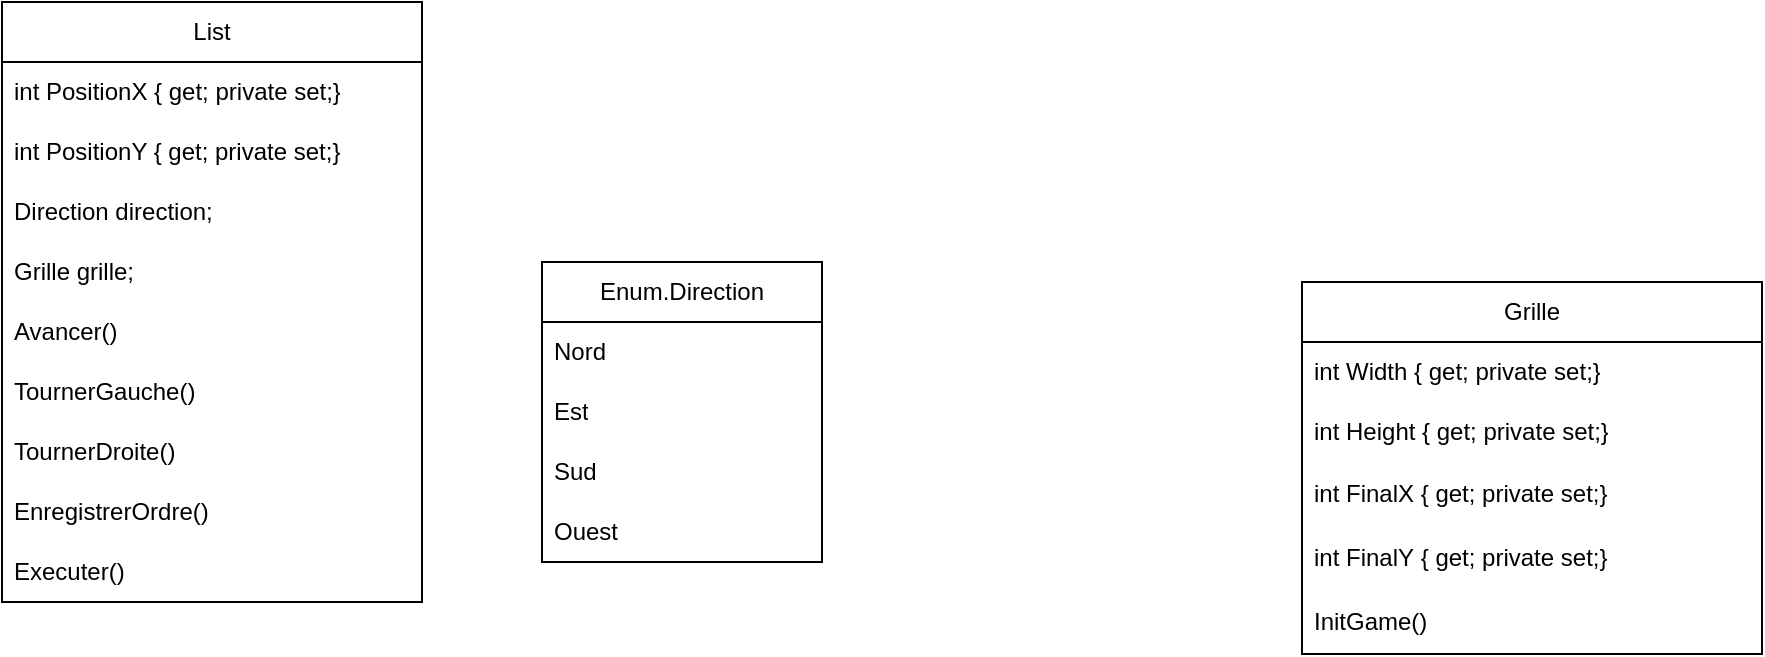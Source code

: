 <mxfile version="22.1.5" type="github">
  <diagram name="Page-1" id="VhgcgTBq95Pmw-9vcF3V">
    <mxGraphModel dx="1140" dy="638" grid="1" gridSize="10" guides="1" tooltips="1" connect="1" arrows="1" fold="1" page="1" pageScale="1" pageWidth="3300" pageHeight="4681" math="0" shadow="0">
      <root>
        <mxCell id="0" />
        <mxCell id="1" parent="0" />
        <mxCell id="qqzEdZoCKTwrQgAhdA4L-1" value="Grille" style="swimlane;fontStyle=0;childLayout=stackLayout;horizontal=1;startSize=30;horizontalStack=0;resizeParent=1;resizeParentMax=0;resizeLast=0;collapsible=1;marginBottom=0;whiteSpace=wrap;html=1;" vertex="1" parent="1">
          <mxGeometry x="890" y="280" width="230" height="186" as="geometry" />
        </mxCell>
        <mxCell id="qqzEdZoCKTwrQgAhdA4L-2" value="int Width { get; private set;}" style="text;strokeColor=none;fillColor=none;align=left;verticalAlign=middle;spacingLeft=4;spacingRight=4;overflow=hidden;points=[[0,0.5],[1,0.5]];portConstraint=eastwest;rotatable=0;whiteSpace=wrap;html=1;" vertex="1" parent="qqzEdZoCKTwrQgAhdA4L-1">
          <mxGeometry y="30" width="230" height="30" as="geometry" />
        </mxCell>
        <mxCell id="qqzEdZoCKTwrQgAhdA4L-3" value="int&amp;nbsp;Height { get; private set;}" style="text;strokeColor=none;fillColor=none;align=left;verticalAlign=middle;spacingLeft=4;spacingRight=4;overflow=hidden;points=[[0,0.5],[1,0.5]];portConstraint=eastwest;rotatable=0;whiteSpace=wrap;html=1;" vertex="1" parent="qqzEdZoCKTwrQgAhdA4L-1">
          <mxGeometry y="60" width="230" height="30" as="geometry" />
        </mxCell>
        <mxCell id="qqzEdZoCKTwrQgAhdA4L-4" value="int&amp;nbsp;FinalX { get; private set;}" style="text;strokeColor=none;fillColor=none;align=left;verticalAlign=middle;spacingLeft=4;spacingRight=4;overflow=hidden;points=[[0,0.5],[1,0.5]];portConstraint=eastwest;rotatable=0;whiteSpace=wrap;html=1;" vertex="1" parent="qqzEdZoCKTwrQgAhdA4L-1">
          <mxGeometry y="90" width="230" height="32" as="geometry" />
        </mxCell>
        <mxCell id="qqzEdZoCKTwrQgAhdA4L-6" value="int FinalY&amp;nbsp;{ get; private set;}" style="text;strokeColor=none;fillColor=none;align=left;verticalAlign=middle;spacingLeft=4;spacingRight=4;overflow=hidden;points=[[0,0.5],[1,0.5]];portConstraint=eastwest;rotatable=0;whiteSpace=wrap;html=1;" vertex="1" parent="qqzEdZoCKTwrQgAhdA4L-1">
          <mxGeometry y="122" width="230" height="32" as="geometry" />
        </mxCell>
        <mxCell id="qqzEdZoCKTwrQgAhdA4L-7" value="InitGame()" style="text;strokeColor=none;fillColor=none;align=left;verticalAlign=middle;spacingLeft=4;spacingRight=4;overflow=hidden;points=[[0,0.5],[1,0.5]];portConstraint=eastwest;rotatable=0;whiteSpace=wrap;html=1;" vertex="1" parent="qqzEdZoCKTwrQgAhdA4L-1">
          <mxGeometry y="154" width="230" height="32" as="geometry" />
        </mxCell>
        <mxCell id="qqzEdZoCKTwrQgAhdA4L-9" value="List" style="swimlane;fontStyle=0;childLayout=stackLayout;horizontal=1;startSize=30;horizontalStack=0;resizeParent=1;resizeParentMax=0;resizeLast=0;collapsible=1;marginBottom=0;whiteSpace=wrap;html=1;" vertex="1" parent="1">
          <mxGeometry x="240" y="140" width="210" height="300" as="geometry" />
        </mxCell>
        <mxCell id="qqzEdZoCKTwrQgAhdA4L-10" value="int PositionX { get; private set;}" style="text;strokeColor=none;fillColor=none;align=left;verticalAlign=middle;spacingLeft=4;spacingRight=4;overflow=hidden;points=[[0,0.5],[1,0.5]];portConstraint=eastwest;rotatable=0;whiteSpace=wrap;html=1;" vertex="1" parent="qqzEdZoCKTwrQgAhdA4L-9">
          <mxGeometry y="30" width="210" height="30" as="geometry" />
        </mxCell>
        <mxCell id="qqzEdZoCKTwrQgAhdA4L-11" value="int PositionY { get; private set;}" style="text;strokeColor=none;fillColor=none;align=left;verticalAlign=middle;spacingLeft=4;spacingRight=4;overflow=hidden;points=[[0,0.5],[1,0.5]];portConstraint=eastwest;rotatable=0;whiteSpace=wrap;html=1;" vertex="1" parent="qqzEdZoCKTwrQgAhdA4L-9">
          <mxGeometry y="60" width="210" height="30" as="geometry" />
        </mxCell>
        <mxCell id="qqzEdZoCKTwrQgAhdA4L-14" value="Direction direction;" style="text;strokeColor=none;fillColor=none;align=left;verticalAlign=middle;spacingLeft=4;spacingRight=4;overflow=hidden;points=[[0,0.5],[1,0.5]];portConstraint=eastwest;rotatable=0;whiteSpace=wrap;html=1;" vertex="1" parent="qqzEdZoCKTwrQgAhdA4L-9">
          <mxGeometry y="90" width="210" height="30" as="geometry" />
        </mxCell>
        <mxCell id="qqzEdZoCKTwrQgAhdA4L-17" value="Grille grille;" style="text;strokeColor=none;fillColor=none;align=left;verticalAlign=middle;spacingLeft=4;spacingRight=4;overflow=hidden;points=[[0,0.5],[1,0.5]];portConstraint=eastwest;rotatable=0;whiteSpace=wrap;html=1;" vertex="1" parent="qqzEdZoCKTwrQgAhdA4L-9">
          <mxGeometry y="120" width="210" height="30" as="geometry" />
        </mxCell>
        <mxCell id="qqzEdZoCKTwrQgAhdA4L-12" value="Avancer()" style="text;strokeColor=none;fillColor=none;align=left;verticalAlign=middle;spacingLeft=4;spacingRight=4;overflow=hidden;points=[[0,0.5],[1,0.5]];portConstraint=eastwest;rotatable=0;whiteSpace=wrap;html=1;" vertex="1" parent="qqzEdZoCKTwrQgAhdA4L-9">
          <mxGeometry y="150" width="210" height="30" as="geometry" />
        </mxCell>
        <mxCell id="qqzEdZoCKTwrQgAhdA4L-19" value="TournerGauche()" style="text;strokeColor=none;fillColor=none;align=left;verticalAlign=middle;spacingLeft=4;spacingRight=4;overflow=hidden;points=[[0,0.5],[1,0.5]];portConstraint=eastwest;rotatable=0;whiteSpace=wrap;html=1;" vertex="1" parent="qqzEdZoCKTwrQgAhdA4L-9">
          <mxGeometry y="180" width="210" height="30" as="geometry" />
        </mxCell>
        <mxCell id="qqzEdZoCKTwrQgAhdA4L-20" value="TournerDroite()" style="text;strokeColor=none;fillColor=none;align=left;verticalAlign=middle;spacingLeft=4;spacingRight=4;overflow=hidden;points=[[0,0.5],[1,0.5]];portConstraint=eastwest;rotatable=0;whiteSpace=wrap;html=1;" vertex="1" parent="qqzEdZoCKTwrQgAhdA4L-9">
          <mxGeometry y="210" width="210" height="30" as="geometry" />
        </mxCell>
        <mxCell id="qqzEdZoCKTwrQgAhdA4L-21" value="EnregistrerOrdre()" style="text;strokeColor=none;fillColor=none;align=left;verticalAlign=middle;spacingLeft=4;spacingRight=4;overflow=hidden;points=[[0,0.5],[1,0.5]];portConstraint=eastwest;rotatable=0;whiteSpace=wrap;html=1;" vertex="1" parent="qqzEdZoCKTwrQgAhdA4L-9">
          <mxGeometry y="240" width="210" height="30" as="geometry" />
        </mxCell>
        <mxCell id="qqzEdZoCKTwrQgAhdA4L-22" value="Executer()" style="text;strokeColor=none;fillColor=none;align=left;verticalAlign=middle;spacingLeft=4;spacingRight=4;overflow=hidden;points=[[0,0.5],[1,0.5]];portConstraint=eastwest;rotatable=0;whiteSpace=wrap;html=1;" vertex="1" parent="qqzEdZoCKTwrQgAhdA4L-9">
          <mxGeometry y="270" width="210" height="30" as="geometry" />
        </mxCell>
        <mxCell id="qqzEdZoCKTwrQgAhdA4L-23" value="Enum.Direction" style="swimlane;fontStyle=0;childLayout=stackLayout;horizontal=1;startSize=30;horizontalStack=0;resizeParent=1;resizeParentMax=0;resizeLast=0;collapsible=1;marginBottom=0;whiteSpace=wrap;html=1;" vertex="1" parent="1">
          <mxGeometry x="510" y="270" width="140" height="150" as="geometry" />
        </mxCell>
        <mxCell id="qqzEdZoCKTwrQgAhdA4L-24" value="Nord&lt;span style=&quot;white-space: pre;&quot;&gt;&#x9;&lt;/span&gt;&lt;span style=&quot;white-space: pre;&quot;&gt;&#x9;&lt;/span&gt;" style="text;strokeColor=none;fillColor=none;align=left;verticalAlign=middle;spacingLeft=4;spacingRight=4;overflow=hidden;points=[[0,0.5],[1,0.5]];portConstraint=eastwest;rotatable=0;whiteSpace=wrap;html=1;" vertex="1" parent="qqzEdZoCKTwrQgAhdA4L-23">
          <mxGeometry y="30" width="140" height="30" as="geometry" />
        </mxCell>
        <mxCell id="qqzEdZoCKTwrQgAhdA4L-25" value="Est" style="text;strokeColor=none;fillColor=none;align=left;verticalAlign=middle;spacingLeft=4;spacingRight=4;overflow=hidden;points=[[0,0.5],[1,0.5]];portConstraint=eastwest;rotatable=0;whiteSpace=wrap;html=1;" vertex="1" parent="qqzEdZoCKTwrQgAhdA4L-23">
          <mxGeometry y="60" width="140" height="30" as="geometry" />
        </mxCell>
        <mxCell id="qqzEdZoCKTwrQgAhdA4L-26" value="Sud" style="text;strokeColor=none;fillColor=none;align=left;verticalAlign=middle;spacingLeft=4;spacingRight=4;overflow=hidden;points=[[0,0.5],[1,0.5]];portConstraint=eastwest;rotatable=0;whiteSpace=wrap;html=1;" vertex="1" parent="qqzEdZoCKTwrQgAhdA4L-23">
          <mxGeometry y="90" width="140" height="30" as="geometry" />
        </mxCell>
        <mxCell id="qqzEdZoCKTwrQgAhdA4L-27" value="Ouest" style="text;strokeColor=none;fillColor=none;align=left;verticalAlign=middle;spacingLeft=4;spacingRight=4;overflow=hidden;points=[[0,0.5],[1,0.5]];portConstraint=eastwest;rotatable=0;whiteSpace=wrap;html=1;" vertex="1" parent="qqzEdZoCKTwrQgAhdA4L-23">
          <mxGeometry y="120" width="140" height="30" as="geometry" />
        </mxCell>
      </root>
    </mxGraphModel>
  </diagram>
</mxfile>
